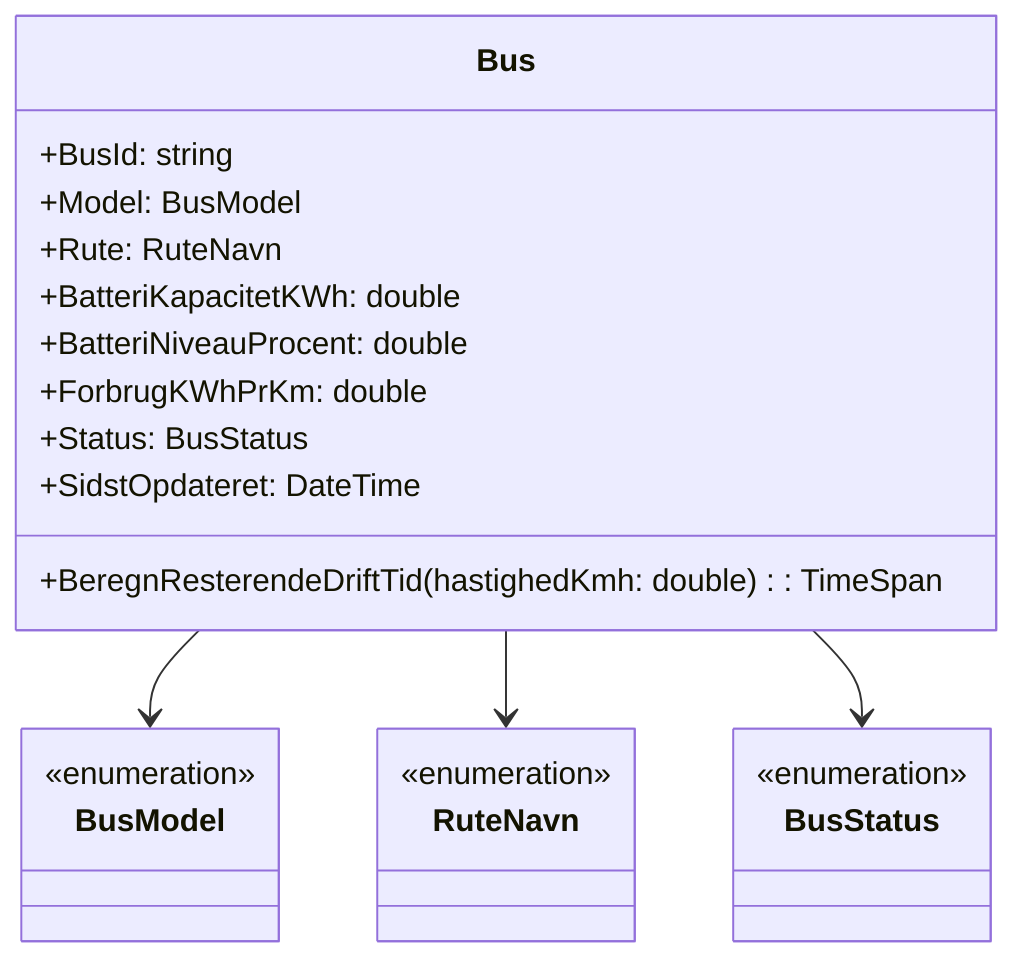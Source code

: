 classDiagram
class Bus {
    +BusId: string
    +Model: BusModel
    +Rute: RuteNavn
    +BatteriKapacitetKWh: double
    +BatteriNiveauProcent: double
    +ForbrugKWhPrKm: double
    +Status: BusStatus
    +SidstOpdateret: DateTime
    +BeregnResterendeDriftTid(hastighedKmh: double): TimeSpan
}

class BusModel  { <<enumeration>> }
class RuteNavn  { <<enumeration>> }
class BusStatus { <<enumeration>> }

Bus --> BusModel
Bus --> RuteNavn
Bus --> BusStatus